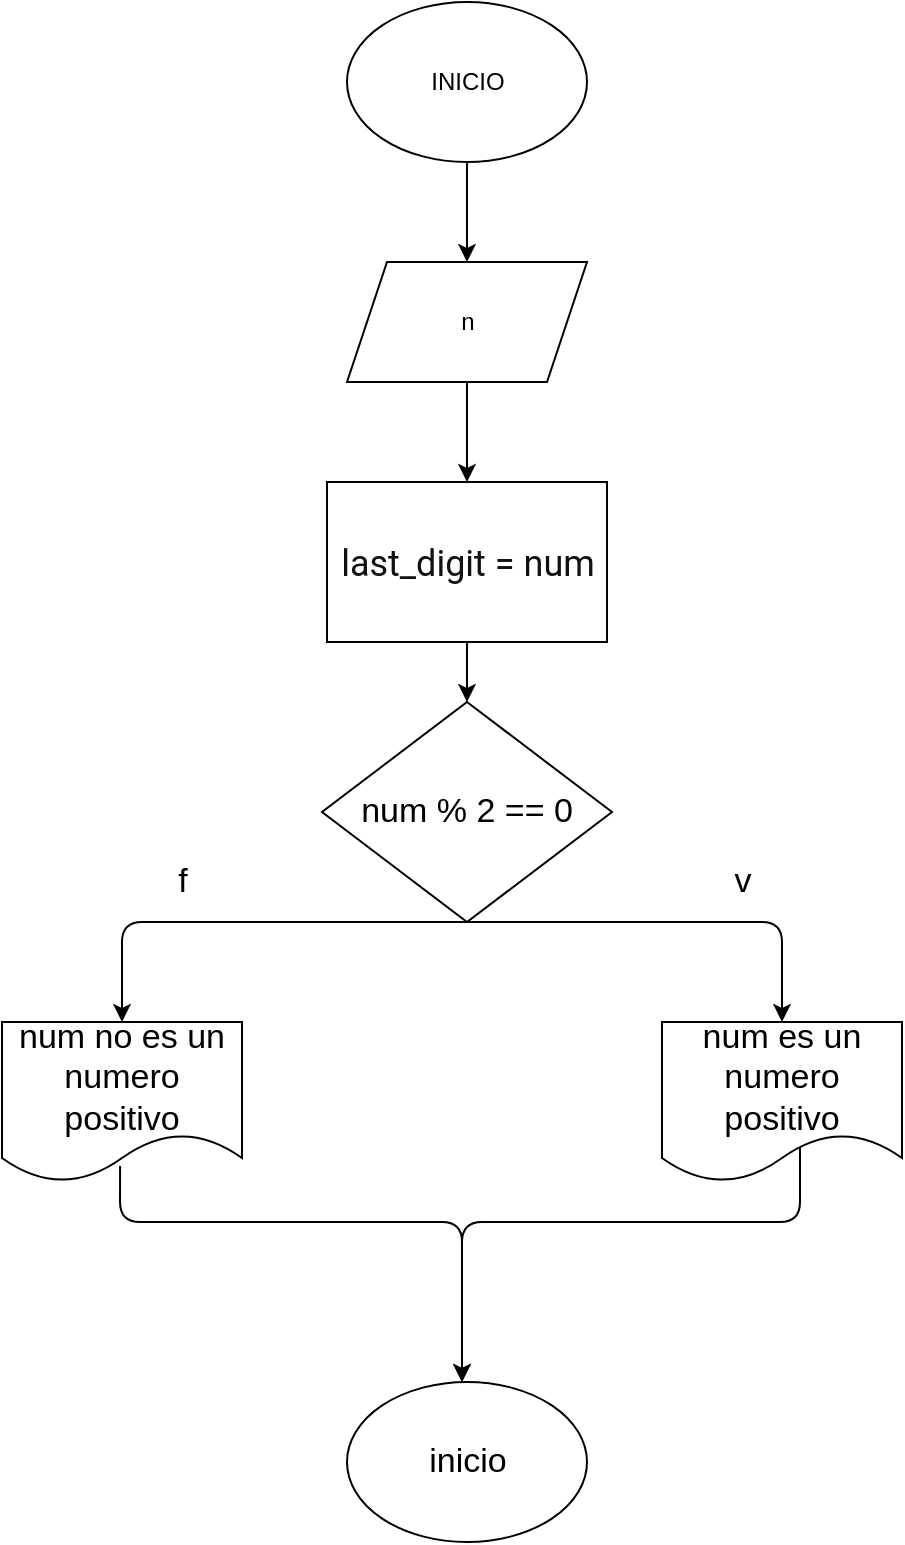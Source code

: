 <mxfile>
    <diagram id="krWM1SjGFj-d1zIMzAh7" name="Página-1">
        <mxGraphModel dx="564" dy="470" grid="1" gridSize="10" guides="1" tooltips="1" connect="1" arrows="1" fold="1" page="1" pageScale="1" pageWidth="827" pageHeight="1169" math="0" shadow="0">
            <root>
                <mxCell id="0"/>
                <mxCell id="1" parent="0"/>
                <mxCell id="2" value="INICIO" style="ellipse;whiteSpace=wrap;html=1;" vertex="1" parent="1">
                    <mxGeometry x="382.5" y="70" width="120" height="80" as="geometry"/>
                </mxCell>
                <mxCell id="3" value="" style="endArrow=classic;html=1;exitX=0.5;exitY=1;exitDx=0;exitDy=0;" edge="1" parent="1" source="2" target="4">
                    <mxGeometry width="50" height="50" relative="1" as="geometry">
                        <mxPoint x="100" y="320" as="sourcePoint"/>
                        <mxPoint x="120" y="240" as="targetPoint"/>
                    </mxGeometry>
                </mxCell>
                <mxCell id="4" value="n" style="shape=parallelogram;perimeter=parallelogramPerimeter;whiteSpace=wrap;html=1;fixedSize=1;" vertex="1" parent="1">
                    <mxGeometry x="382.5" y="200" width="120" height="60" as="geometry"/>
                </mxCell>
                <mxCell id="5" value="" style="endArrow=classic;html=1;exitX=0.5;exitY=1;exitDx=0;exitDy=0;" edge="1" parent="1" source="4" target="6">
                    <mxGeometry width="50" height="50" relative="1" as="geometry">
                        <mxPoint x="100" y="320" as="sourcePoint"/>
                        <mxPoint x="120" y="320" as="targetPoint"/>
                    </mxGeometry>
                </mxCell>
                <mxCell id="6" value="&lt;span style=&quot;color: rgb(17 , 17 , 17) ; font-family: &amp;#34;roboto&amp;#34; , sans-serif ; font-size: 18px ; text-align: left ; background-color: rgb(255 , 255 , 255)&quot;&gt;last_digit = num&lt;/span&gt;&lt;span style=&quot;color: rgb(17 , 17 , 17) ; font-family: &amp;#34;roboto&amp;#34; , sans-serif ; background-color: rgb(255 , 255 , 255)&quot;&gt;&lt;font style=&quot;font-size: 17px&quot;&gt;&lt;br&gt;&lt;/font&gt;&lt;/span&gt;" style="rounded=0;whiteSpace=wrap;html=1;align=center;" vertex="1" parent="1">
                    <mxGeometry x="372.5" y="310" width="140" height="80" as="geometry"/>
                </mxCell>
                <mxCell id="7" value="" style="endArrow=classic;html=1;fontSize=17;exitX=0.5;exitY=1;exitDx=0;exitDy=0;entryX=0.5;entryY=0;entryDx=0;entryDy=0;" edge="1" parent="1" source="6" target="8">
                    <mxGeometry width="50" height="50" relative="1" as="geometry">
                        <mxPoint x="120" y="420" as="sourcePoint"/>
                        <mxPoint x="120" y="470" as="targetPoint"/>
                        <Array as="points"/>
                    </mxGeometry>
                </mxCell>
                <mxCell id="8" value="num % 2 == 0" style="rhombus;whiteSpace=wrap;html=1;fontSize=17;" vertex="1" parent="1">
                    <mxGeometry x="370" y="420" width="145" height="110" as="geometry"/>
                </mxCell>
                <mxCell id="10" value="" style="endArrow=classic;html=1;fontSize=17;exitX=0.5;exitY=1;exitDx=0;exitDy=0;entryX=0.5;entryY=0;entryDx=0;entryDy=0;" edge="1" parent="1" source="8">
                    <mxGeometry width="50" height="50" relative="1" as="geometry">
                        <mxPoint x="270" y="730" as="sourcePoint"/>
                        <mxPoint x="600" y="580" as="targetPoint"/>
                        <Array as="points">
                            <mxPoint x="600" y="530"/>
                        </Array>
                    </mxGeometry>
                </mxCell>
                <mxCell id="11" value="" style="endArrow=classic;html=1;fontSize=17;" edge="1" parent="1">
                    <mxGeometry width="50" height="50" relative="1" as="geometry">
                        <mxPoint x="450" y="530" as="sourcePoint"/>
                        <mxPoint x="270" y="580" as="targetPoint"/>
                        <Array as="points">
                            <mxPoint x="270" y="530"/>
                        </Array>
                    </mxGeometry>
                </mxCell>
                <mxCell id="14" value="f" style="text;html=1;align=center;verticalAlign=middle;resizable=0;points=[];autosize=1;strokeColor=none;fillColor=none;fontSize=17;" vertex="1" parent="1">
                    <mxGeometry x="290" y="495" width="20" height="30" as="geometry"/>
                </mxCell>
                <mxCell id="15" value="v" style="text;html=1;align=center;verticalAlign=middle;resizable=0;points=[];autosize=1;strokeColor=none;fillColor=none;fontSize=17;" vertex="1" parent="1">
                    <mxGeometry x="570" y="495" width="20" height="30" as="geometry"/>
                </mxCell>
                <mxCell id="16" value="num no es un numero positivo" style="shape=document;whiteSpace=wrap;html=1;boundedLbl=1;fontSize=17;" vertex="1" parent="1">
                    <mxGeometry x="210" y="580" width="120" height="80" as="geometry"/>
                </mxCell>
                <mxCell id="17" value="num es un numero positivo" style="shape=document;whiteSpace=wrap;html=1;boundedLbl=1;fontSize=17;" vertex="1" parent="1">
                    <mxGeometry x="540" y="580" width="120" height="80" as="geometry"/>
                </mxCell>
                <mxCell id="18" value="" style="endArrow=classic;html=1;fontSize=17;exitX=0.492;exitY=0.9;exitDx=0;exitDy=0;exitPerimeter=0;" edge="1" parent="1" source="16">
                    <mxGeometry width="50" height="50" relative="1" as="geometry">
                        <mxPoint x="430" y="750" as="sourcePoint"/>
                        <mxPoint x="440" y="760" as="targetPoint"/>
                        <Array as="points">
                            <mxPoint x="269" y="680"/>
                            <mxPoint x="440" y="680"/>
                        </Array>
                    </mxGeometry>
                </mxCell>
                <mxCell id="19" value="" style="endArrow=classic;html=1;fontSize=17;exitX=0.575;exitY=0.788;exitDx=0;exitDy=0;exitPerimeter=0;" edge="1" parent="1" source="17">
                    <mxGeometry width="50" height="50" relative="1" as="geometry">
                        <mxPoint x="590" y="690" as="sourcePoint"/>
                        <mxPoint x="440" y="760" as="targetPoint"/>
                        <Array as="points">
                            <mxPoint x="609" y="680"/>
                            <mxPoint x="440" y="680"/>
                        </Array>
                    </mxGeometry>
                </mxCell>
                <mxCell id="20" value="inicio" style="ellipse;whiteSpace=wrap;html=1;fontSize=17;" vertex="1" parent="1">
                    <mxGeometry x="382.5" y="760" width="120" height="80" as="geometry"/>
                </mxCell>
            </root>
        </mxGraphModel>
    </diagram>
</mxfile>